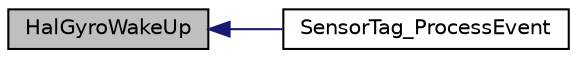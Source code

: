 digraph "HalGyroWakeUp"
{
  edge [fontname="Helvetica",fontsize="10",labelfontname="Helvetica",labelfontsize="10"];
  node [fontname="Helvetica",fontsize="10",shape=record];
  rankdir="LR";
  Node1 [label="HalGyroWakeUp",height=0.2,width=0.4,color="black", fillcolor="grey75", style="filled" fontcolor="black"];
  Node1 -> Node2 [dir="back",color="midnightblue",fontsize="10",style="solid",fontname="Helvetica"];
  Node2 [label="SensorTag_ProcessEvent",height=0.2,width=0.4,color="black", fillcolor="white", style="filled",URL="$sensor_tag_8h.html#aedf9259e6d4dfcd83780b78d1c9f9934"];
}
